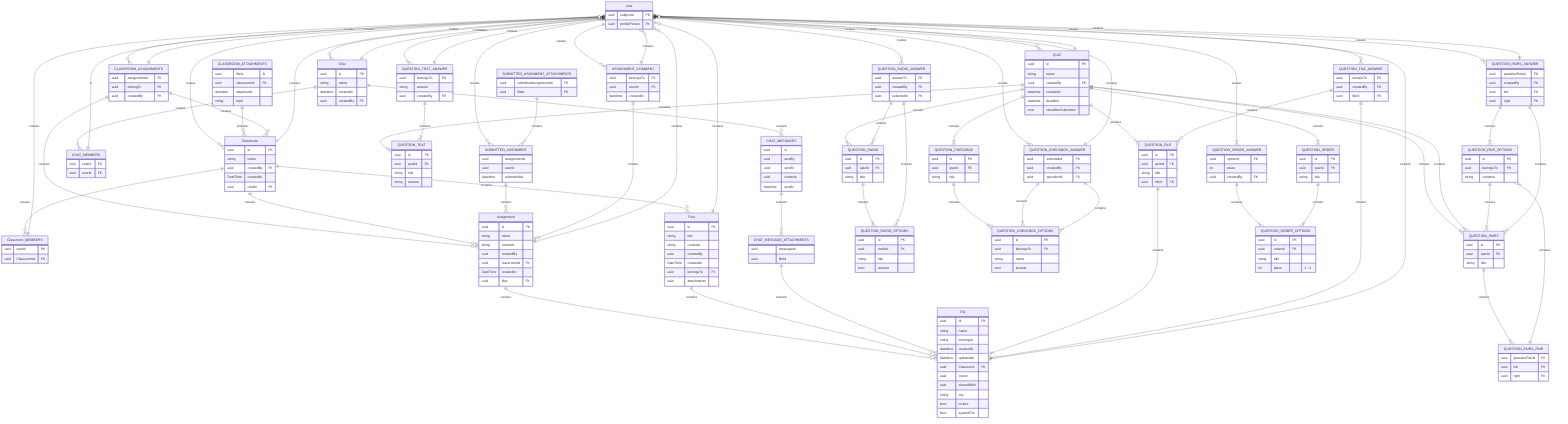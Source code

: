 erDiagram

        User {
            uuid subjectId PK
            uuid profilePicture FK
        }
  

        %% 
        %% CLASSROOM
        %% 
        Classroom {
            uuid id PK
            string name
            uuid createdBy FK
            DateTime createdAt
            uuid chatId FK
        }

        Classroom ||--o{ User : contains
        User ||--o{ Classroom : creates
        Classroom ||--o{ Classroom_MEMBERS : creates
        
        Classroom_MEMBERS ||--o{ User : contains
        Classroom_MEMBERS {
            uuid userId PK
            uuid ClassroomId FK
        }
        CLASSROOM_ATTACHMENTS ||--o{ Classroom : contains
        CLASSROOM_ATTACHMENTS {
            uuid fileId fk
            uuid classroomId FK
            datetime attachedAt
            %% topic?
            string topic
        }
        CLASSROOM_ASSIGNMENTS ||--o{ Classroom : contains 
        CLASSROOM_ASSIGNMENTS ||--o{ User : contains 
        CLASSROOM_ASSIGNMENTS ||--o{ Assignment : contains 
        User ||--o{ CLASSROOM_ASSIGNMENTS : creates 
        CLASSROOM_ASSIGNMENTS {
            uuid assignmentId FK
            uuid belongTo FK
            uuid createdBy FK
        }



        %% 
        %% ASSIGNMENT
        %% 
        Classroom ||--o{ Assignment : contains
        Assignment ||--o{ File : contains
        Assignment ||--o{ User : contains
        Assignment {
            uuid id PK
            string name
            string contents
            uuid createdBy
            uuid classroomId FK
            DateTime createdAt
            uuid files FK
        }
        User ||--o{  SUBMITTED_ASIGNMENT : creates
        SUBMITTED_ASIGNMENT ||--o{  Assignment : contains
        SUBMITTED_ASIGNMENT {
            uuid assignmentId
            uuid userId
            datetime submittedAt
        }
        SUBMITTED_ASIGNMENT_ATTACHMENTS ||--o{ SUBMITTED_ASIGNMENT : contains
        SUBMITTED_ASIGNMENT_ATTACHMENTS {
            uuid submittedAssignmentId FK
            uuid fileId FK
        }

        ASSIGNMENT_COMMENT ||--o{ Assignment : contains
        ASSIGNMENT_COMMENT ||--o{ User : contains
        User ||--o{ ASSIGNMENT_COMMENT : creates
        %% A table that contains all the comments made under an assignment these are public to everyone
        ASSIGNMENT_COMMENT {
            uuid belongsTo FK
            uuid userId FK
            datetime createdAt

        }

        Classroom ||--o{ Post : contains
        Post ||--o{ File : contains
        Post ||--o{ User : contains

        Post {
            uuid id PK
            string title
            %% markdown contents
            string contents
            uuid createdBy
            DateTime createdAt
            %% which classroom does the post belong to
            uuid belongsTo FK
            uuid attachments
        }


        %% 
        %% FILE
        %% 
        File ||--o{ User : contains
        File {
            uuid id PK
            string name
            string mimetype
            datetime createdAt
            datetime updatedAt
            uuid Classroom FK
            uuid owner
            uuid sharedWith
            string key
            %% if user attaches it to a quiz or assignment the system locks the file so it cannot be edited after submission
            bool locked 
            bool systemFile
        }

        %% 
        %% CHAT
        %% 
        Chat ||--o{ CHAT_MEMBERS : creates
        Chat ||--o{ User : contains
        User ||--o{ Chat : creates
        Chat ||--o{ CHAT_MESSAGES : contains
        Chat {
            uuid id PK
            string name
            datetime createdAt
            uuid createdBy FK
        }

        CHAT_MEMBERS ||--o{ User : "is"
        CHAT_MEMBERS {
            uuid chatId FK
            uuid userId FK
        }

        CHAT_MESSAGES {
            uuid id
            uuid sentBy
            uuid sentTo
            uuid contents
            datetime sentAt
        }

        CHAT_MESSAGES ||--o{ CHAT_MESSAGE_ATTACHMENTS : contains
        CHAT_MESSAGE_ATTACHMENTS ||--o{ File : contains
        CHAT_MESSAGE_ATTACHMENTS {
            uuid messageId
            uuid fileId

        }


        %% 
        %% QUESTIONS/QUIZ
        %% 
        QUIZ ||--|{  QUESTION_TEXT : contains
        QUESTION_TEXT {
            uuid id PK
            uuid quizId FK
            string title
            string answer
        }
        QUESTION_TEXT_ANSWER ||--|{  QUESTION_TEXT : contains
        QUESTION_TEXT_ANSWER ||--|{  User : contains
        User ||--|{  QUESTION_TEXT_ANSWER : creates
        QUESTION_TEXT_ANSWER {
            uuid belongsTo FK
            string answer
            uuid createdBy FK
        }
   

        QUIZ ||--|{  QUESTION_RADIO : contains
        QUESTION_RADIO {
            uuid id PK
            uuid quizId FK
            string title
        }
        QUESTION_RADIO ||--|{  QUESTION_RADIO_OPTIONS : contains
        QUESTION_RADIO_OPTIONS {
            uuid id PK
            uuid radioId FK
            string title
            bool answer
        }
        User ||--o{ QUESTION_RADIO_ANSWER : creates
        QUESTION_RADIO_ANSWER ||--o{ QUESTION_RADIO : contains
        QUESTION_RADIO_ANSWER ||--o{ QUESTION_RADIO_OPTIONS : contains
        QUESTION_RADIO_ANSWER {
            %% The quiz question this answer is replyting to
            uuid answerTo FK
            %% user.id
            uuid createdBy FK
            %% option selected by the user (question_radio_options.id)
            uuid selectedId FK

        }


        QUIZ ||--|{  QUESTION_CHECKBOX : contains
        QUESTION_CHECKBOX {
            uuid id PK
            uuid quizId FK
            string title
        }
        QUESTION_CHECKBOX ||--|{  QUESTION_CHECKBOX_OPTIONS : contains
        QUESTION_CHECKBOX_OPTIONS {
            uuid id PK
            uuid belongsTo FK
            string name
            bool answer
        }
        QUESTION_CHECKBOX_ANSWER ||--|{  QUESTION_CHECKBOX_OPTIONS : contains
        QUESTION_CHECKBOX_ANSWER ||--|{  QUESTION_CHECKBOX_OPTIONS : contains
        QUESTION_CHECKBOX_ANSWER ||--|{  User : contains
        User ||--|{  QUESTION_CHECKBOX_ANSWER : creates
        QUESTION_CHECKBOX_ANSWER {
            %% selected = question_checkbox_options.id
            uuid selectedId FK
            %% user.id
            uuid createdBy FK
            %% question_checkbox.id
            uuid questionId FK
        }

        QUIZ ||--|{  QUESTION_PAIRS : contains
        QUESTION_PAIRS {
            uuid id PK
            uuid quizId FK
            string title
        }
        QUIZ ||--|{  QUESTION_PAIRS : contains
        QUESTION_PAIRS ||--|{  QUESTION_PAIRS_PAIR : contains
        QUESTION_PAIRS_PAIR ||--|{   QUESTION_PAIR_OPTIONS: contains
        QUESTION_PAIRS_PAIR {
            uuid questionPairId FK
            uuid left FK
            uuid right FK
        }

        QUESTION_PAIR_OPTIONS ||--|{   QUESTION_PAIRS : contains
        QUESTION_PAIR_OPTIONS {
            uuid id PK
            uuid belongsTo FK
            string contents
        }

        User ||--|{   QUESTION_PAIRS_ANSWER: creates
        QUESTION_PAIRS_ANSWER ||--|{   User: contains
        QUESTION_PAIRS_ANSWER ||--|{   QUESTION_PAIR_OPTIONS: contains
        QUESTION_PAIRS_ANSWER ||--|{   QUESTION_PAIRS: contains
        QUESTION_PAIRS_ANSWER {
            uuid questionPairId FK
            uuid createdBy FK
            uuid left FK
            uuid right FK
        }

        QUIZ ||--|{  QUESTION_ORDER : contains
        QUESTION_ORDER {
            uuid id PK
            uuid quizId FK
            string title
        }
        QUESTION_ORDER_ANSWER ||--|{  QUESTION_ORDER_OPTIONS : contains
        User ||--|{  QUESTION_ORDER_ANSWER : creates
        QUESTION_ORDER_ANSWER {
            uuid optionId FK
            int place
            uuid createdBy FK
        }

        QUESTION_ORDER ||--|{  QUESTION_ORDER_OPTIONS : contains
        QUESTION_ORDER_OPTIONS {
            uuid id PK
            uuid orderId FK
            string title
            int place "1...3"
        }

        QUIZ ||--|{  QUESTION_FILE : contains
        QUESTION_FILE ||--|{  File : contains
        QUESTION_FILE {
            uuid id PK
            uuid quizId FK
            string title
            uuid fileId FK
        }
        User ||--o{ QUESTION_FILE_ANSWER : creates
        QUESTION_FILE_ANSWER ||--o{ QUESTION_FILE : contains
        QUESTION_FILE_ANSWER ||--o{ File : contains
        QUESTION_FILE_ANSWER {
            uuid answerTo FK
            uuid createdBy FK
            uuid fileId FK
        }

     
        User ||--o{ QUIZ : creates
        QUIZ ||--o{ User : contains
        QUIZ {
            uuid id PK
            string name
            uuid createdBy FK
            datetime createdAt
            datetime deadline
            %% whether the user can view the results after they have submitted it
            %% false = only can view if everyone has finished i t
            bool viewAfterSubmittion
        }
        %% TODO comments for post
        %% TODO groups for assignments
        %% TODO chat for assignment groups